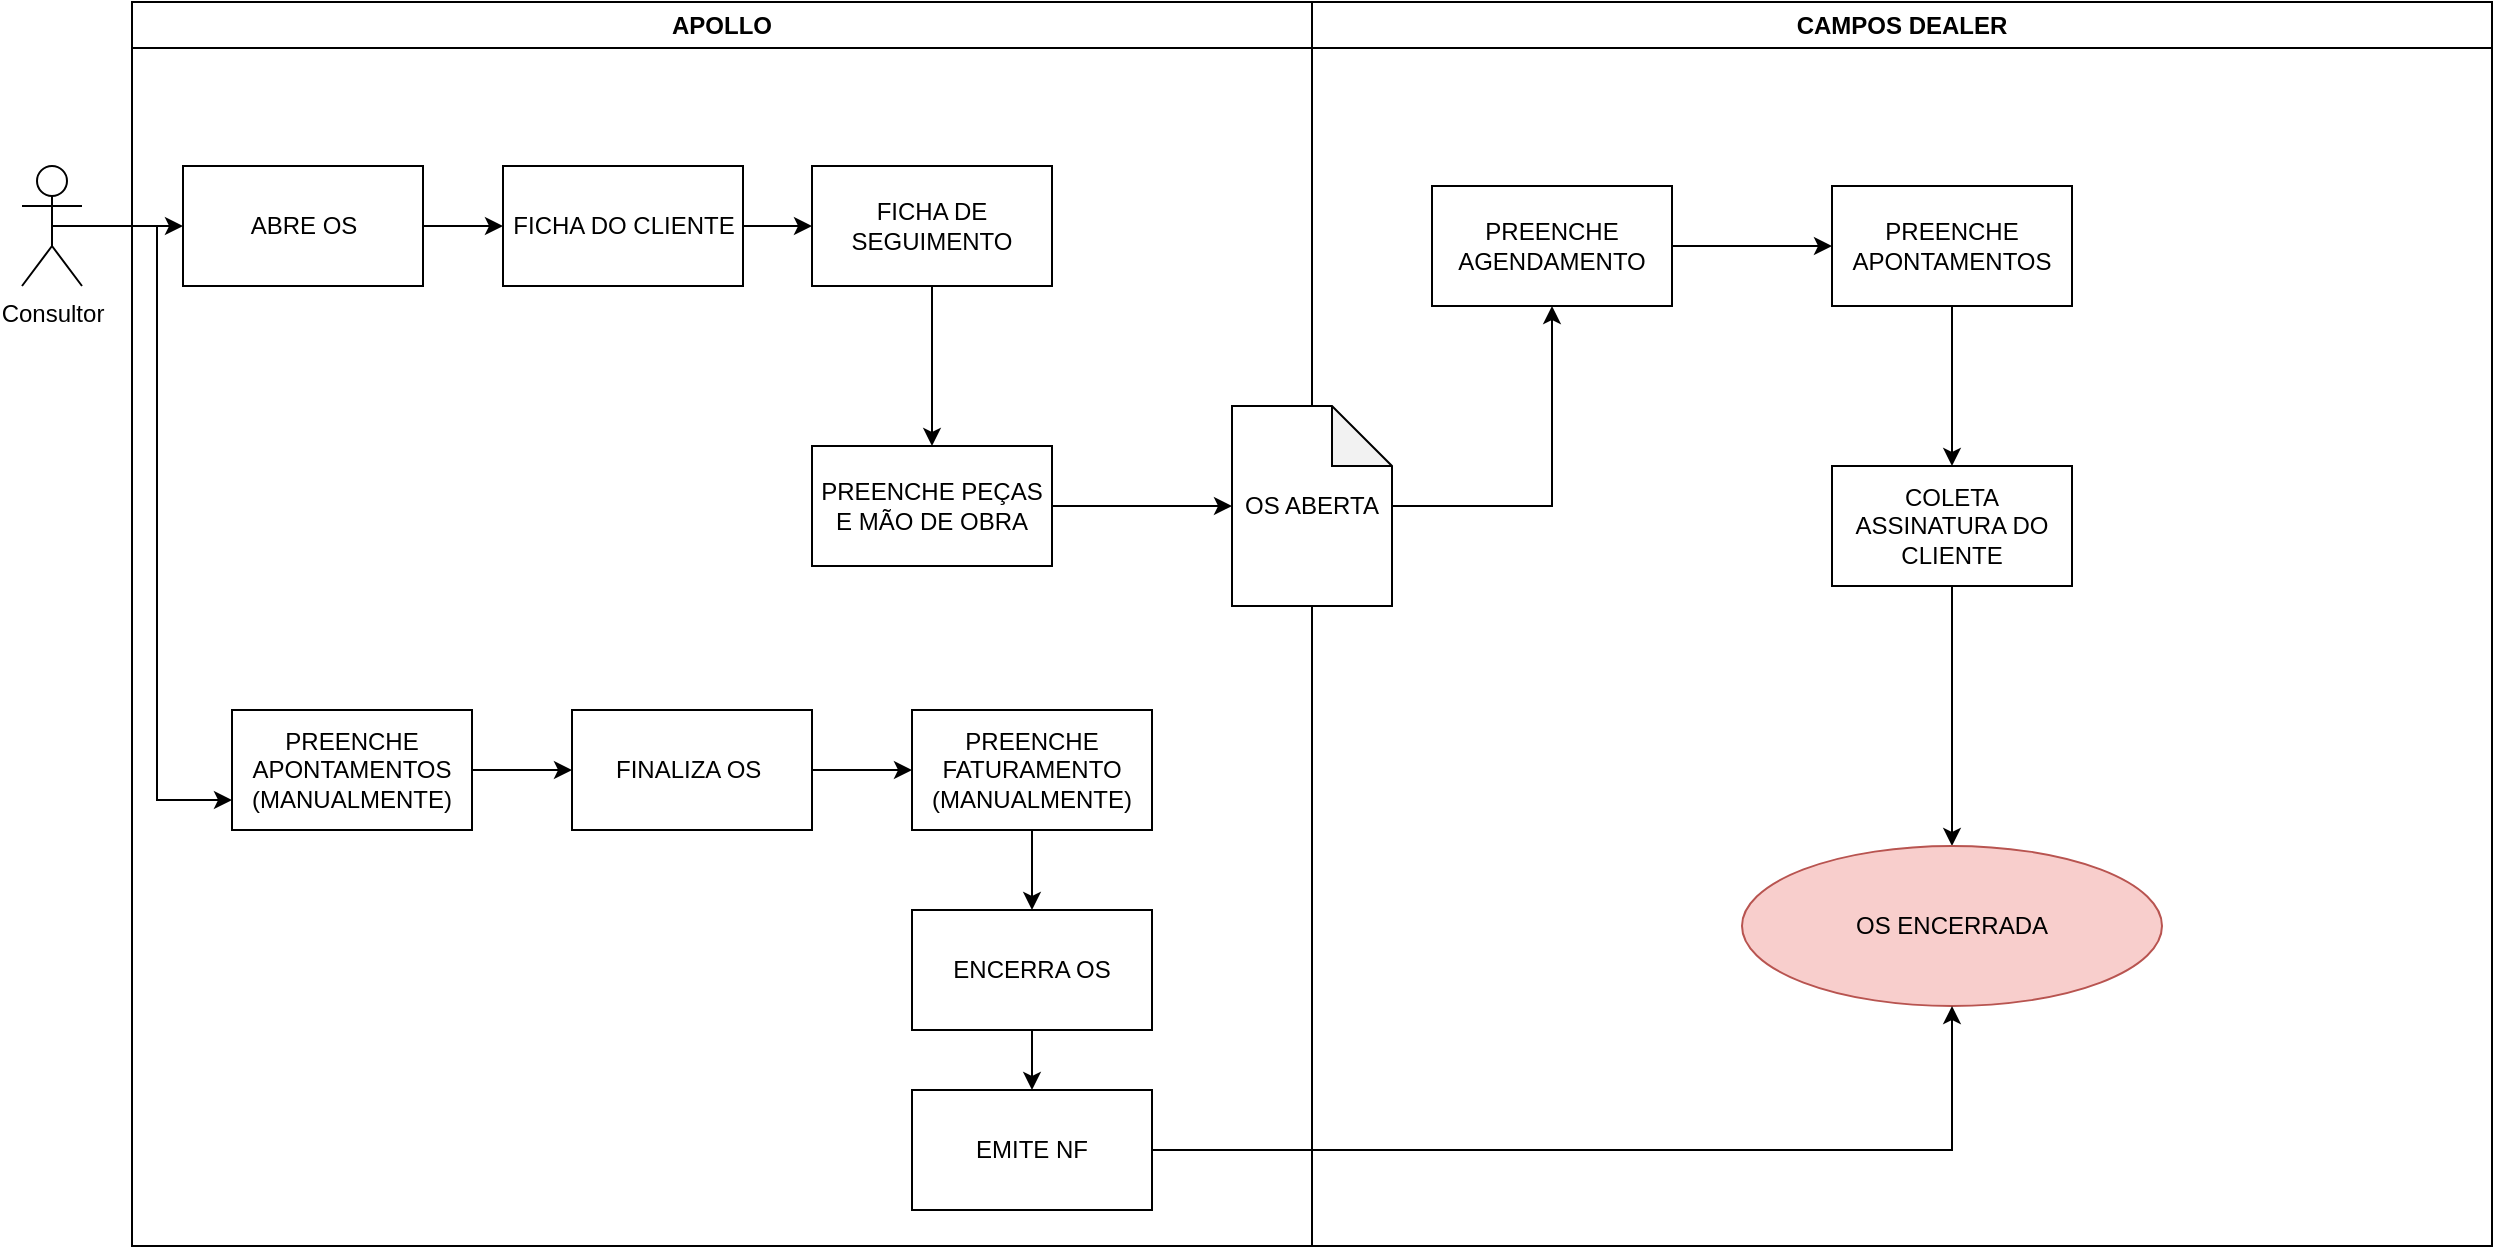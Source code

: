 <mxfile version="24.8.4">
  <diagram name="Page-1" id="e7e014a7-5840-1c2e-5031-d8a46d1fe8dd">
    <mxGraphModel dx="1426" dy="783" grid="1" gridSize="10" guides="1" tooltips="1" connect="1" arrows="1" fold="1" page="1" pageScale="1" pageWidth="1169" pageHeight="826" background="none" math="0" shadow="0">
      <root>
        <mxCell id="0" />
        <mxCell id="1" parent="0" />
        <mxCell id="2" value="APOLLO" style="swimlane;whiteSpace=wrap" parent="1" vertex="1">
          <mxGeometry x="120" y="128" width="590" height="622" as="geometry" />
        </mxCell>
        <mxCell id="9n_BfSxp-osWQLRvpMug-46" value="" style="edgeStyle=orthogonalEdgeStyle;rounded=0;orthogonalLoop=1;jettySize=auto;html=1;" edge="1" parent="2" source="9n_BfSxp-osWQLRvpMug-44" target="9n_BfSxp-osWQLRvpMug-45">
          <mxGeometry relative="1" as="geometry" />
        </mxCell>
        <mxCell id="9n_BfSxp-osWQLRvpMug-44" value="ABRE OS" style="rounded=0;whiteSpace=wrap;html=1;" vertex="1" parent="2">
          <mxGeometry x="25.5" y="82" width="120" height="60" as="geometry" />
        </mxCell>
        <mxCell id="9n_BfSxp-osWQLRvpMug-48" value="" style="edgeStyle=orthogonalEdgeStyle;rounded=0;orthogonalLoop=1;jettySize=auto;html=1;" edge="1" parent="2" source="9n_BfSxp-osWQLRvpMug-45" target="9n_BfSxp-osWQLRvpMug-47">
          <mxGeometry relative="1" as="geometry" />
        </mxCell>
        <mxCell id="9n_BfSxp-osWQLRvpMug-45" value="FICHA DO CLIENTE" style="rounded=0;whiteSpace=wrap;html=1;" vertex="1" parent="2">
          <mxGeometry x="185.5" y="82" width="120" height="60" as="geometry" />
        </mxCell>
        <mxCell id="9n_BfSxp-osWQLRvpMug-50" value="" style="edgeStyle=orthogonalEdgeStyle;rounded=0;orthogonalLoop=1;jettySize=auto;html=1;" edge="1" parent="2" source="9n_BfSxp-osWQLRvpMug-47" target="9n_BfSxp-osWQLRvpMug-49">
          <mxGeometry relative="1" as="geometry" />
        </mxCell>
        <mxCell id="9n_BfSxp-osWQLRvpMug-47" value="FICHA DE SEGUIMENTO" style="rounded=0;whiteSpace=wrap;html=1;" vertex="1" parent="2">
          <mxGeometry x="340" y="82" width="120" height="60" as="geometry" />
        </mxCell>
        <mxCell id="9n_BfSxp-osWQLRvpMug-49" value="PREENCHE PEÇAS E MÃO DE OBRA" style="rounded=0;whiteSpace=wrap;html=1;" vertex="1" parent="2">
          <mxGeometry x="340" y="222" width="120" height="60" as="geometry" />
        </mxCell>
        <mxCell id="9n_BfSxp-osWQLRvpMug-65" value="" style="edgeStyle=orthogonalEdgeStyle;rounded=0;orthogonalLoop=1;jettySize=auto;html=1;" edge="1" parent="2" source="9n_BfSxp-osWQLRvpMug-63" target="9n_BfSxp-osWQLRvpMug-64">
          <mxGeometry relative="1" as="geometry" />
        </mxCell>
        <mxCell id="9n_BfSxp-osWQLRvpMug-63" value="PREENCHE APONTAMENTOS (MANUALMENTE)" style="rounded=0;whiteSpace=wrap;html=1;" vertex="1" parent="2">
          <mxGeometry x="50" y="354" width="120" height="60" as="geometry" />
        </mxCell>
        <mxCell id="9n_BfSxp-osWQLRvpMug-67" value="" style="edgeStyle=orthogonalEdgeStyle;rounded=0;orthogonalLoop=1;jettySize=auto;html=1;" edge="1" parent="2" source="9n_BfSxp-osWQLRvpMug-64" target="9n_BfSxp-osWQLRvpMug-66">
          <mxGeometry relative="1" as="geometry" />
        </mxCell>
        <mxCell id="9n_BfSxp-osWQLRvpMug-64" value="FINALIZA OS&amp;nbsp;" style="rounded=0;whiteSpace=wrap;html=1;" vertex="1" parent="2">
          <mxGeometry x="220" y="354" width="120" height="60" as="geometry" />
        </mxCell>
        <mxCell id="9n_BfSxp-osWQLRvpMug-69" value="" style="edgeStyle=orthogonalEdgeStyle;rounded=0;orthogonalLoop=1;jettySize=auto;html=1;" edge="1" parent="2" source="9n_BfSxp-osWQLRvpMug-66" target="9n_BfSxp-osWQLRvpMug-68">
          <mxGeometry relative="1" as="geometry" />
        </mxCell>
        <mxCell id="9n_BfSxp-osWQLRvpMug-66" value="PREENCHE FATURAMENTO (MANUALMENTE)" style="rounded=0;whiteSpace=wrap;html=1;" vertex="1" parent="2">
          <mxGeometry x="390" y="354" width="120" height="60" as="geometry" />
        </mxCell>
        <mxCell id="9n_BfSxp-osWQLRvpMug-71" value="" style="edgeStyle=orthogonalEdgeStyle;rounded=0;orthogonalLoop=1;jettySize=auto;html=1;" edge="1" parent="2" source="9n_BfSxp-osWQLRvpMug-68" target="9n_BfSxp-osWQLRvpMug-70">
          <mxGeometry relative="1" as="geometry" />
        </mxCell>
        <mxCell id="9n_BfSxp-osWQLRvpMug-68" value="ENCERRA OS" style="whiteSpace=wrap;html=1;rounded=0;" vertex="1" parent="2">
          <mxGeometry x="390" y="454" width="120" height="60" as="geometry" />
        </mxCell>
        <mxCell id="9n_BfSxp-osWQLRvpMug-70" value="EMITE NF" style="whiteSpace=wrap;html=1;rounded=0;" vertex="1" parent="2">
          <mxGeometry x="390" y="544" width="120" height="60" as="geometry" />
        </mxCell>
        <mxCell id="3" value="CAMPOS DEALER" style="swimlane;whiteSpace=wrap;startSize=23;" parent="1" vertex="1">
          <mxGeometry x="710" y="128" width="590" height="622" as="geometry" />
        </mxCell>
        <mxCell id="9n_BfSxp-osWQLRvpMug-59" value="" style="edgeStyle=orthogonalEdgeStyle;rounded=0;orthogonalLoop=1;jettySize=auto;html=1;" edge="1" parent="3" source="9n_BfSxp-osWQLRvpMug-56" target="9n_BfSxp-osWQLRvpMug-58">
          <mxGeometry relative="1" as="geometry" />
        </mxCell>
        <mxCell id="9n_BfSxp-osWQLRvpMug-56" value="PREENCHE AGENDAMENTO" style="whiteSpace=wrap;html=1;" vertex="1" parent="3">
          <mxGeometry x="60" y="92" width="120" height="60" as="geometry" />
        </mxCell>
        <mxCell id="9n_BfSxp-osWQLRvpMug-61" value="" style="edgeStyle=orthogonalEdgeStyle;rounded=0;orthogonalLoop=1;jettySize=auto;html=1;" edge="1" parent="3" source="9n_BfSxp-osWQLRvpMug-58" target="9n_BfSxp-osWQLRvpMug-60">
          <mxGeometry relative="1" as="geometry" />
        </mxCell>
        <mxCell id="9n_BfSxp-osWQLRvpMug-58" value="PREENCHE APONTAMENTOS" style="whiteSpace=wrap;html=1;" vertex="1" parent="3">
          <mxGeometry x="260" y="92" width="120" height="60" as="geometry" />
        </mxCell>
        <mxCell id="9n_BfSxp-osWQLRvpMug-74" style="edgeStyle=orthogonalEdgeStyle;rounded=0;orthogonalLoop=1;jettySize=auto;html=1;exitX=0.5;exitY=1;exitDx=0;exitDy=0;" edge="1" parent="3" source="9n_BfSxp-osWQLRvpMug-60" target="9n_BfSxp-osWQLRvpMug-72">
          <mxGeometry relative="1" as="geometry" />
        </mxCell>
        <mxCell id="9n_BfSxp-osWQLRvpMug-60" value="COLETA ASSINATURA DO CLIENTE" style="whiteSpace=wrap;html=1;" vertex="1" parent="3">
          <mxGeometry x="260" y="232" width="120" height="60" as="geometry" />
        </mxCell>
        <mxCell id="9n_BfSxp-osWQLRvpMug-72" value="OS ENCERRADA" style="ellipse;whiteSpace=wrap;html=1;rounded=0;fillColor=#f8cecc;strokeColor=#b85450;" vertex="1" parent="3">
          <mxGeometry x="215" y="422" width="210" height="80" as="geometry" />
        </mxCell>
        <mxCell id="9n_BfSxp-osWQLRvpMug-62" value="" style="edgeStyle=orthogonalEdgeStyle;rounded=0;orthogonalLoop=1;jettySize=auto;html=1;" edge="1" parent="1" source="9n_BfSxp-osWQLRvpMug-41" target="9n_BfSxp-osWQLRvpMug-44">
          <mxGeometry relative="1" as="geometry" />
        </mxCell>
        <mxCell id="9n_BfSxp-osWQLRvpMug-75" style="edgeStyle=orthogonalEdgeStyle;rounded=0;orthogonalLoop=1;jettySize=auto;html=1;exitX=0.5;exitY=0.5;exitDx=0;exitDy=0;exitPerimeter=0;entryX=0;entryY=0.75;entryDx=0;entryDy=0;" edge="1" parent="1" source="9n_BfSxp-osWQLRvpMug-41" target="9n_BfSxp-osWQLRvpMug-63">
          <mxGeometry relative="1" as="geometry" />
        </mxCell>
        <mxCell id="9n_BfSxp-osWQLRvpMug-41" value="Consultor" style="shape=umlActor;verticalLabelPosition=bottom;verticalAlign=top;html=1;outlineConnect=0;" vertex="1" parent="1">
          <mxGeometry x="65" y="210" width="30" height="60" as="geometry" />
        </mxCell>
        <mxCell id="9n_BfSxp-osWQLRvpMug-57" value="" style="edgeStyle=orthogonalEdgeStyle;rounded=0;orthogonalLoop=1;jettySize=auto;html=1;" edge="1" parent="1" source="9n_BfSxp-osWQLRvpMug-54" target="9n_BfSxp-osWQLRvpMug-56">
          <mxGeometry relative="1" as="geometry" />
        </mxCell>
        <mxCell id="9n_BfSxp-osWQLRvpMug-54" value="OS ABERTA" style="shape=note;whiteSpace=wrap;html=1;backgroundOutline=1;darkOpacity=0.05;" vertex="1" parent="1">
          <mxGeometry x="670" y="330" width="80" height="100" as="geometry" />
        </mxCell>
        <mxCell id="9n_BfSxp-osWQLRvpMug-55" value="" style="edgeStyle=orthogonalEdgeStyle;rounded=0;orthogonalLoop=1;jettySize=auto;html=1;" edge="1" parent="1" source="9n_BfSxp-osWQLRvpMug-49" target="9n_BfSxp-osWQLRvpMug-54">
          <mxGeometry relative="1" as="geometry" />
        </mxCell>
        <mxCell id="9n_BfSxp-osWQLRvpMug-73" value="" style="edgeStyle=orthogonalEdgeStyle;rounded=0;orthogonalLoop=1;jettySize=auto;html=1;" edge="1" parent="1" source="9n_BfSxp-osWQLRvpMug-70" target="9n_BfSxp-osWQLRvpMug-72">
          <mxGeometry relative="1" as="geometry" />
        </mxCell>
      </root>
    </mxGraphModel>
  </diagram>
</mxfile>
